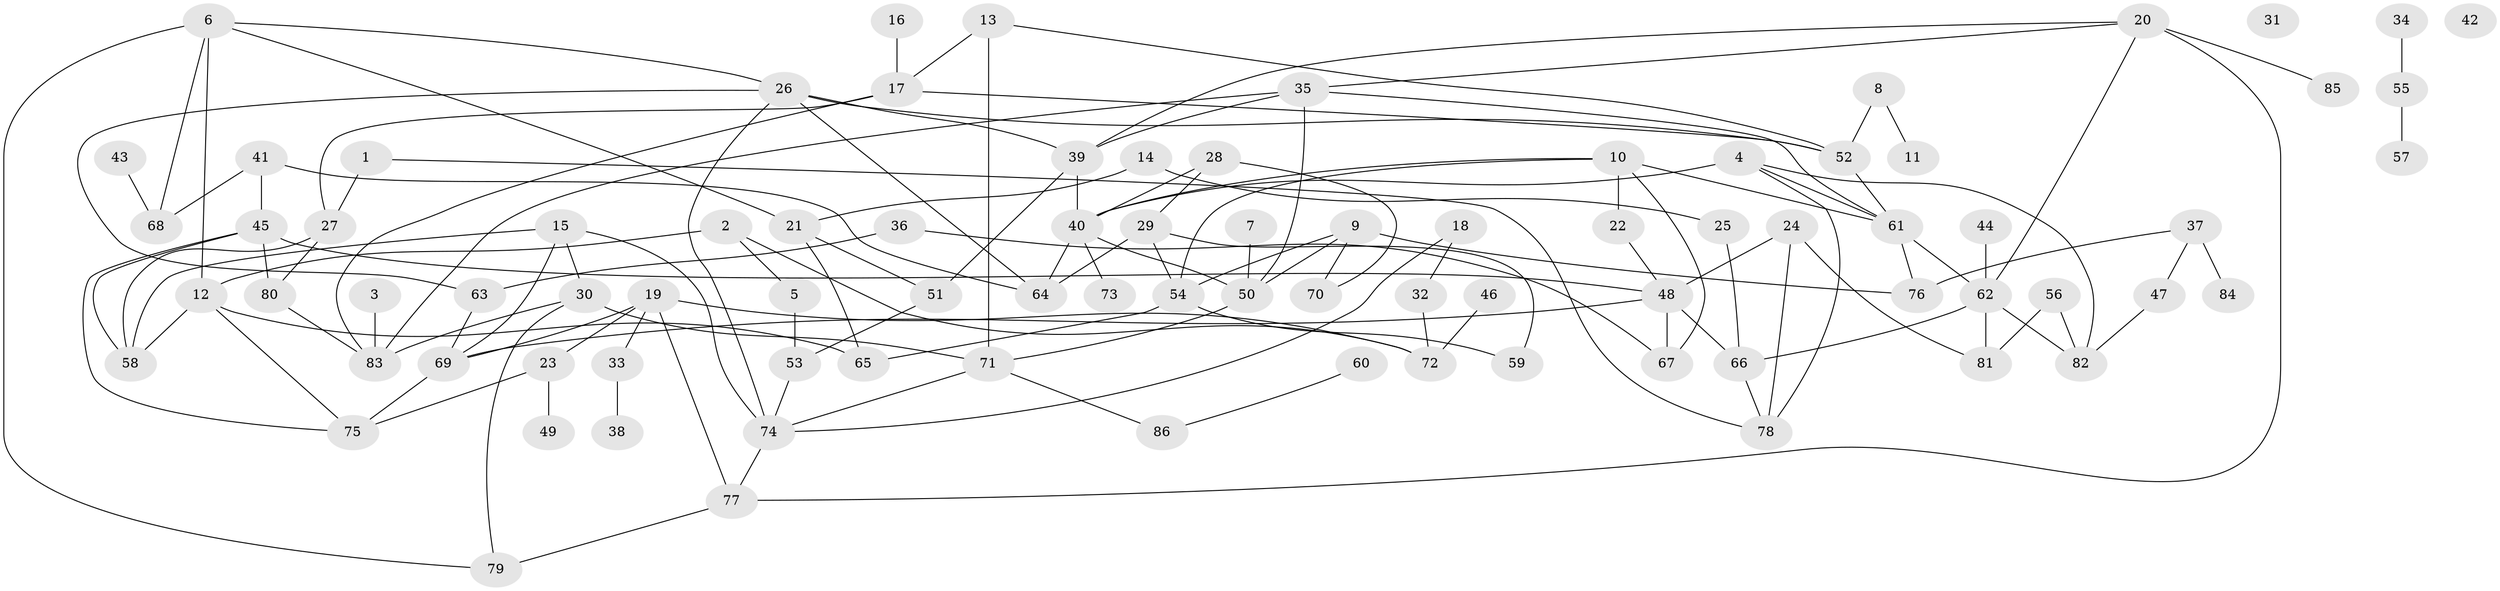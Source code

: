 // coarse degree distribution, {1: 0.15625, 4: 0.125, 8: 0.125, 3: 0.15625, 5: 0.09375, 9: 0.03125, 2: 0.15625, 6: 0.09375, 7: 0.0625}
// Generated by graph-tools (version 1.1) at 2025/35/03/04/25 23:35:53]
// undirected, 86 vertices, 135 edges
graph export_dot {
  node [color=gray90,style=filled];
  1;
  2;
  3;
  4;
  5;
  6;
  7;
  8;
  9;
  10;
  11;
  12;
  13;
  14;
  15;
  16;
  17;
  18;
  19;
  20;
  21;
  22;
  23;
  24;
  25;
  26;
  27;
  28;
  29;
  30;
  31;
  32;
  33;
  34;
  35;
  36;
  37;
  38;
  39;
  40;
  41;
  42;
  43;
  44;
  45;
  46;
  47;
  48;
  49;
  50;
  51;
  52;
  53;
  54;
  55;
  56;
  57;
  58;
  59;
  60;
  61;
  62;
  63;
  64;
  65;
  66;
  67;
  68;
  69;
  70;
  71;
  72;
  73;
  74;
  75;
  76;
  77;
  78;
  79;
  80;
  81;
  82;
  83;
  84;
  85;
  86;
  1 -- 27;
  1 -- 78;
  2 -- 5;
  2 -- 12;
  2 -- 72;
  3 -- 83;
  4 -- 40;
  4 -- 61;
  4 -- 78;
  4 -- 82;
  5 -- 53;
  6 -- 12;
  6 -- 21;
  6 -- 26;
  6 -- 68;
  6 -- 79;
  7 -- 50;
  8 -- 11;
  8 -- 52;
  9 -- 50;
  9 -- 54;
  9 -- 70;
  9 -- 76;
  10 -- 22;
  10 -- 40;
  10 -- 54;
  10 -- 61;
  10 -- 67;
  12 -- 58;
  12 -- 65;
  12 -- 75;
  13 -- 17;
  13 -- 52;
  13 -- 71;
  14 -- 21;
  14 -- 25;
  15 -- 30;
  15 -- 58;
  15 -- 69;
  15 -- 74;
  16 -- 17;
  17 -- 27;
  17 -- 52;
  17 -- 83;
  18 -- 32;
  18 -- 74;
  19 -- 23;
  19 -- 33;
  19 -- 69;
  19 -- 72;
  19 -- 77;
  20 -- 35;
  20 -- 39;
  20 -- 62;
  20 -- 77;
  20 -- 85;
  21 -- 51;
  21 -- 65;
  22 -- 48;
  23 -- 49;
  23 -- 75;
  24 -- 48;
  24 -- 78;
  24 -- 81;
  25 -- 66;
  26 -- 39;
  26 -- 52;
  26 -- 63;
  26 -- 64;
  26 -- 74;
  27 -- 58;
  27 -- 80;
  28 -- 29;
  28 -- 40;
  28 -- 70;
  29 -- 54;
  29 -- 59;
  29 -- 64;
  30 -- 71;
  30 -- 79;
  30 -- 83;
  32 -- 72;
  33 -- 38;
  34 -- 55;
  35 -- 39;
  35 -- 50;
  35 -- 61;
  35 -- 83;
  36 -- 63;
  36 -- 67;
  37 -- 47;
  37 -- 76;
  37 -- 84;
  39 -- 40;
  39 -- 51;
  40 -- 50;
  40 -- 64;
  40 -- 73;
  41 -- 45;
  41 -- 64;
  41 -- 68;
  43 -- 68;
  44 -- 62;
  45 -- 48;
  45 -- 58;
  45 -- 75;
  45 -- 80;
  46 -- 72;
  47 -- 82;
  48 -- 66;
  48 -- 67;
  48 -- 69;
  50 -- 71;
  51 -- 53;
  52 -- 61;
  53 -- 74;
  54 -- 59;
  54 -- 65;
  55 -- 57;
  56 -- 81;
  56 -- 82;
  60 -- 86;
  61 -- 62;
  61 -- 76;
  62 -- 66;
  62 -- 81;
  62 -- 82;
  63 -- 69;
  66 -- 78;
  69 -- 75;
  71 -- 74;
  71 -- 86;
  74 -- 77;
  77 -- 79;
  80 -- 83;
}

